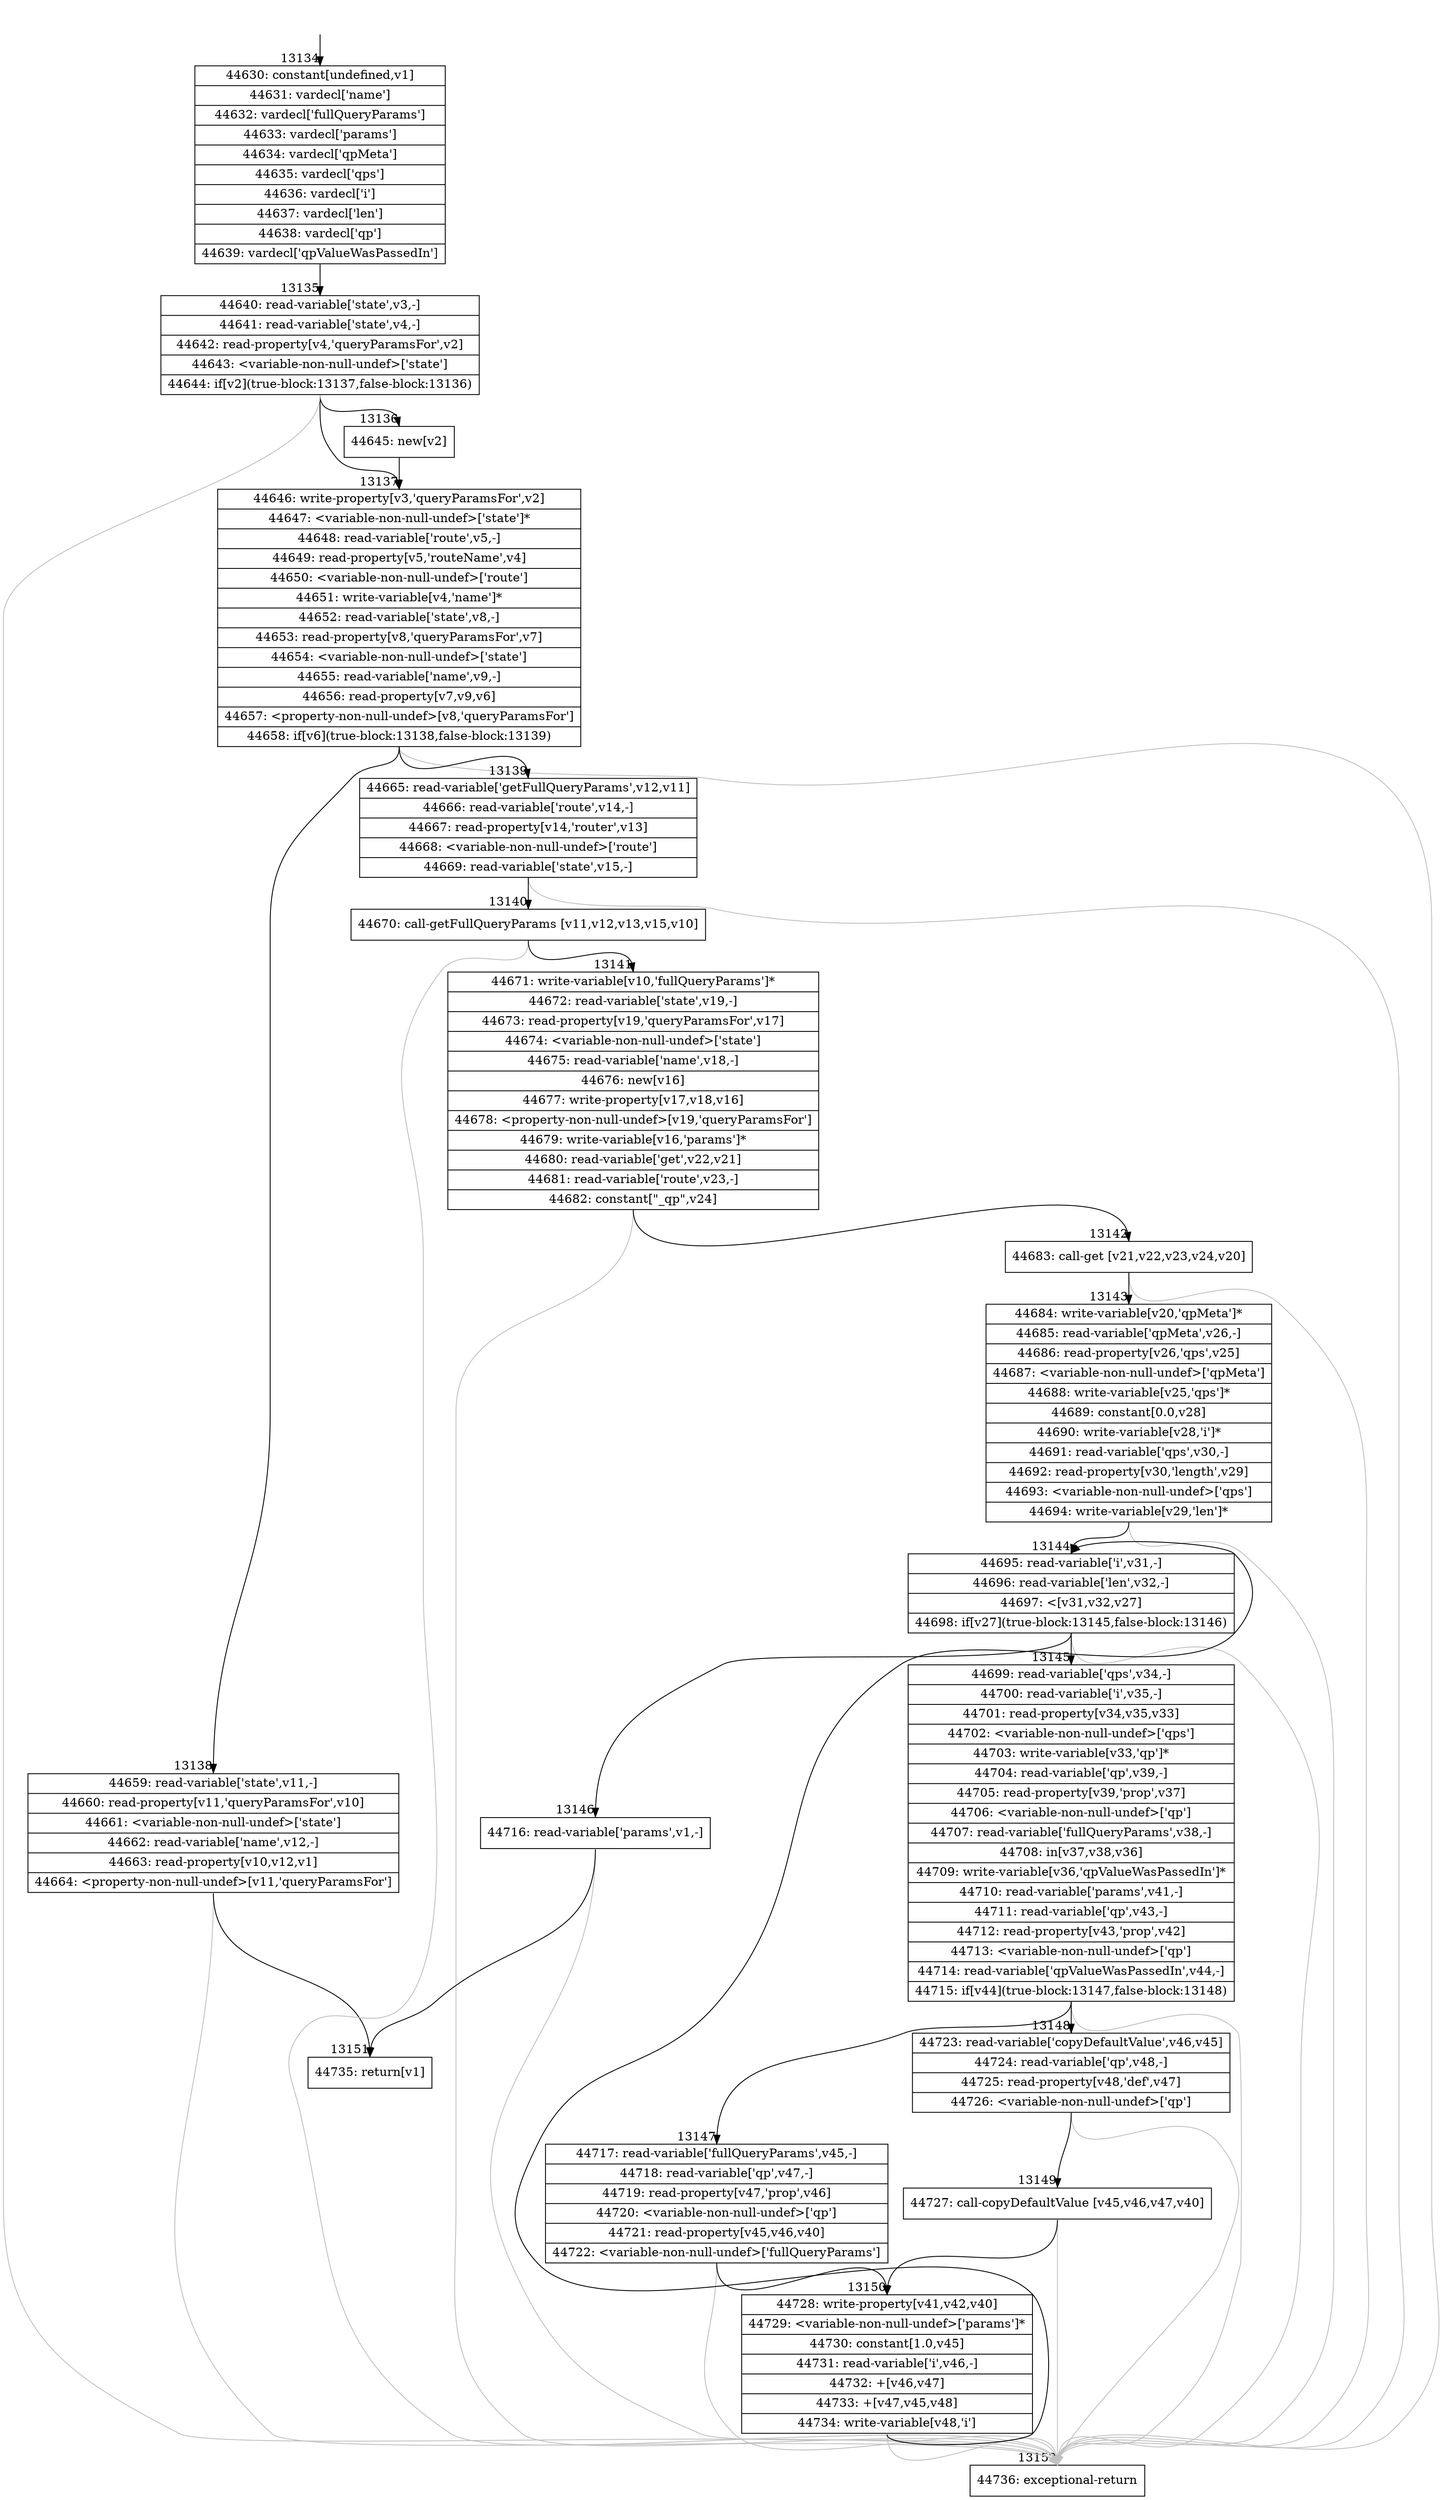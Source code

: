 digraph {
rankdir="TD"
BB_entry1084[shape=none,label=""];
BB_entry1084 -> BB13134 [tailport=s, headport=n, headlabel="    13134"]
BB13134 [shape=record label="{44630: constant[undefined,v1]|44631: vardecl['name']|44632: vardecl['fullQueryParams']|44633: vardecl['params']|44634: vardecl['qpMeta']|44635: vardecl['qps']|44636: vardecl['i']|44637: vardecl['len']|44638: vardecl['qp']|44639: vardecl['qpValueWasPassedIn']}" ] 
BB13134 -> BB13135 [tailport=s, headport=n, headlabel="      13135"]
BB13135 [shape=record label="{44640: read-variable['state',v3,-]|44641: read-variable['state',v4,-]|44642: read-property[v4,'queryParamsFor',v2]|44643: \<variable-non-null-undef\>['state']|44644: if[v2](true-block:13137,false-block:13136)}" ] 
BB13135 -> BB13137 [tailport=s, headport=n, headlabel="      13137"]
BB13135 -> BB13136 [tailport=s, headport=n, headlabel="      13136"]
BB13135 -> BB13152 [tailport=s, headport=n, color=gray, headlabel="      13152"]
BB13136 [shape=record label="{44645: new[v2]}" ] 
BB13136 -> BB13137 [tailport=s, headport=n]
BB13137 [shape=record label="{44646: write-property[v3,'queryParamsFor',v2]|44647: \<variable-non-null-undef\>['state']*|44648: read-variable['route',v5,-]|44649: read-property[v5,'routeName',v4]|44650: \<variable-non-null-undef\>['route']|44651: write-variable[v4,'name']*|44652: read-variable['state',v8,-]|44653: read-property[v8,'queryParamsFor',v7]|44654: \<variable-non-null-undef\>['state']|44655: read-variable['name',v9,-]|44656: read-property[v7,v9,v6]|44657: \<property-non-null-undef\>[v8,'queryParamsFor']|44658: if[v6](true-block:13138,false-block:13139)}" ] 
BB13137 -> BB13138 [tailport=s, headport=n, headlabel="      13138"]
BB13137 -> BB13139 [tailport=s, headport=n, headlabel="      13139"]
BB13137 -> BB13152 [tailport=s, headport=n, color=gray]
BB13138 [shape=record label="{44659: read-variable['state',v11,-]|44660: read-property[v11,'queryParamsFor',v10]|44661: \<variable-non-null-undef\>['state']|44662: read-variable['name',v12,-]|44663: read-property[v10,v12,v1]|44664: \<property-non-null-undef\>[v11,'queryParamsFor']}" ] 
BB13138 -> BB13151 [tailport=s, headport=n, headlabel="      13151"]
BB13138 -> BB13152 [tailport=s, headport=n, color=gray]
BB13139 [shape=record label="{44665: read-variable['getFullQueryParams',v12,v11]|44666: read-variable['route',v14,-]|44667: read-property[v14,'router',v13]|44668: \<variable-non-null-undef\>['route']|44669: read-variable['state',v15,-]}" ] 
BB13139 -> BB13140 [tailport=s, headport=n, headlabel="      13140"]
BB13139 -> BB13152 [tailport=s, headport=n, color=gray]
BB13140 [shape=record label="{44670: call-getFullQueryParams [v11,v12,v13,v15,v10]}" ] 
BB13140 -> BB13141 [tailport=s, headport=n, headlabel="      13141"]
BB13140 -> BB13152 [tailport=s, headport=n, color=gray]
BB13141 [shape=record label="{44671: write-variable[v10,'fullQueryParams']*|44672: read-variable['state',v19,-]|44673: read-property[v19,'queryParamsFor',v17]|44674: \<variable-non-null-undef\>['state']|44675: read-variable['name',v18,-]|44676: new[v16]|44677: write-property[v17,v18,v16]|44678: \<property-non-null-undef\>[v19,'queryParamsFor']|44679: write-variable[v16,'params']*|44680: read-variable['get',v22,v21]|44681: read-variable['route',v23,-]|44682: constant[\"_qp\",v24]}" ] 
BB13141 -> BB13142 [tailport=s, headport=n, headlabel="      13142"]
BB13141 -> BB13152 [tailport=s, headport=n, color=gray]
BB13142 [shape=record label="{44683: call-get [v21,v22,v23,v24,v20]}" ] 
BB13142 -> BB13143 [tailport=s, headport=n, headlabel="      13143"]
BB13142 -> BB13152 [tailport=s, headport=n, color=gray]
BB13143 [shape=record label="{44684: write-variable[v20,'qpMeta']*|44685: read-variable['qpMeta',v26,-]|44686: read-property[v26,'qps',v25]|44687: \<variable-non-null-undef\>['qpMeta']|44688: write-variable[v25,'qps']*|44689: constant[0.0,v28]|44690: write-variable[v28,'i']*|44691: read-variable['qps',v30,-]|44692: read-property[v30,'length',v29]|44693: \<variable-non-null-undef\>['qps']|44694: write-variable[v29,'len']*}" ] 
BB13143 -> BB13144 [tailport=s, headport=n, headlabel="      13144"]
BB13143 -> BB13152 [tailport=s, headport=n, color=gray]
BB13144 [shape=record label="{44695: read-variable['i',v31,-]|44696: read-variable['len',v32,-]|44697: \<[v31,v32,v27]|44698: if[v27](true-block:13145,false-block:13146)}" ] 
BB13144 -> BB13145 [tailport=s, headport=n, headlabel="      13145"]
BB13144 -> BB13146 [tailport=s, headport=n, headlabel="      13146"]
BB13144 -> BB13152 [tailport=s, headport=n, color=gray]
BB13145 [shape=record label="{44699: read-variable['qps',v34,-]|44700: read-variable['i',v35,-]|44701: read-property[v34,v35,v33]|44702: \<variable-non-null-undef\>['qps']|44703: write-variable[v33,'qp']*|44704: read-variable['qp',v39,-]|44705: read-property[v39,'prop',v37]|44706: \<variable-non-null-undef\>['qp']|44707: read-variable['fullQueryParams',v38,-]|44708: in[v37,v38,v36]|44709: write-variable[v36,'qpValueWasPassedIn']*|44710: read-variable['params',v41,-]|44711: read-variable['qp',v43,-]|44712: read-property[v43,'prop',v42]|44713: \<variable-non-null-undef\>['qp']|44714: read-variable['qpValueWasPassedIn',v44,-]|44715: if[v44](true-block:13147,false-block:13148)}" ] 
BB13145 -> BB13147 [tailport=s, headport=n, headlabel="      13147"]
BB13145 -> BB13148 [tailport=s, headport=n, headlabel="      13148"]
BB13145 -> BB13152 [tailport=s, headport=n, color=gray]
BB13146 [shape=record label="{44716: read-variable['params',v1,-]}" ] 
BB13146 -> BB13151 [tailport=s, headport=n]
BB13146 -> BB13152 [tailport=s, headport=n, color=gray]
BB13147 [shape=record label="{44717: read-variable['fullQueryParams',v45,-]|44718: read-variable['qp',v47,-]|44719: read-property[v47,'prop',v46]|44720: \<variable-non-null-undef\>['qp']|44721: read-property[v45,v46,v40]|44722: \<variable-non-null-undef\>['fullQueryParams']}" ] 
BB13147 -> BB13150 [tailport=s, headport=n, headlabel="      13150"]
BB13147 -> BB13152 [tailport=s, headport=n, color=gray]
BB13148 [shape=record label="{44723: read-variable['copyDefaultValue',v46,v45]|44724: read-variable['qp',v48,-]|44725: read-property[v48,'def',v47]|44726: \<variable-non-null-undef\>['qp']}" ] 
BB13148 -> BB13149 [tailport=s, headport=n, headlabel="      13149"]
BB13148 -> BB13152 [tailport=s, headport=n, color=gray]
BB13149 [shape=record label="{44727: call-copyDefaultValue [v45,v46,v47,v40]}" ] 
BB13149 -> BB13150 [tailport=s, headport=n]
BB13149 -> BB13152 [tailport=s, headport=n, color=gray]
BB13150 [shape=record label="{44728: write-property[v41,v42,v40]|44729: \<variable-non-null-undef\>['params']*|44730: constant[1.0,v45]|44731: read-variable['i',v46,-]|44732: +[v46,v47]|44733: +[v47,v45,v48]|44734: write-variable[v48,'i']}" ] 
BB13150 -> BB13144 [tailport=s, headport=n]
BB13150 -> BB13152 [tailport=s, headport=n, color=gray]
BB13151 [shape=record label="{44735: return[v1]}" ] 
BB13152 [shape=record label="{44736: exceptional-return}" ] 
//#$~ 24738
}
